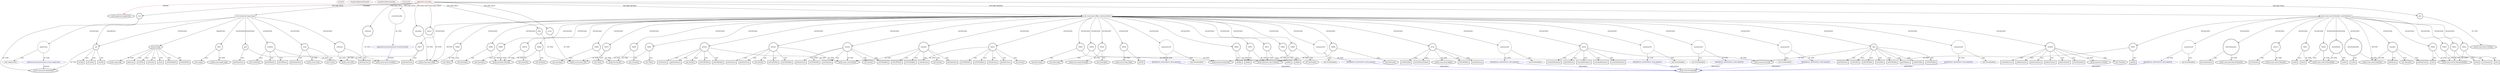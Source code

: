 digraph {
baseInfo[graphId=737,category="extension_graph",isAnonymous=false,possibleRelation=true]
frameworkRelatedTypesInfo[0="javafx.application.Application"]
possibleCollaborationsInfo[0="737~CLIENT_METHOD_DECLARATION-INSTANTIATION-~javafx.application.Application ~javafx.event.EventHandler ~false~true",1="737~FIELD_DECLARATION-~javafx.application.Application ~javafx.scene.layout.StackPane ~false~false",2="737~OVERRIDING_METHOD_DECLARATION-INSTANTIATION-~javafx.application.Application ~javafx.scene.layout.BorderPane ~false~false"]
locationInfo[projectName="KraiZeur-library",filePath="/KraiZeur-library/library-master/src/application/main/Main.java",contextSignature="Main",graphId="737"]
0[label="application.main.Main",vertexType="ROOT_CLIENT_CLASS_DECLARATION",isFrameworkType=false,color=red]
1[label="javafx.application.Application",vertexType="FRAMEWORK_CLASS_TYPE",isFrameworkType=true,peripheries=2]
2[label="arrow",vertexType="FIELD_DECLARATION",isFrameworkType=true,peripheries=2,shape=circle]
3[label="javafx.scene.layout.VBox",vertexType="FRAMEWORK_CLASS_TYPE",isFrameworkType=true,peripheries=2]
4[label="grid",vertexType="FIELD_DECLARATION",isFrameworkType=true,peripheries=2,shape=circle]
5[label="javafx.scene.layout.GridPane",vertexType="FRAMEWORK_CLASS_TYPE",isFrameworkType=true,peripheries=2]
6[label="lateral",vertexType="FIELD_DECLARATION",isFrameworkType=true,peripheries=2,shape=circle]
7[label="javafx.scene.layout.HBox",vertexType="FRAMEWORK_CLASS_TYPE",isFrameworkType=true,peripheries=2]
8[label="lateralBar",vertexType="FIELD_DECLARATION",isFrameworkType=true,peripheries=2,shape=circle]
10[label="root",vertexType="FIELD_DECLARATION",isFrameworkType=true,peripheries=2,shape=circle]
11[label="javafx.scene.layout.BorderPane",vertexType="FRAMEWORK_CLASS_TYPE",isFrameworkType=true,peripheries=2]
12[label="rootStack",vertexType="FIELD_DECLARATION",isFrameworkType=true,peripheries=2,shape=circle]
13[label="javafx.scene.layout.StackPane",vertexType="FRAMEWORK_CLASS_TYPE",isFrameworkType=true,peripheries=2]
14[label="screenController",vertexType="FIELD_DECLARATION",isFrameworkType=false,shape=circle]
15[label="application.presentationLayer.ScreensController",vertexType="REFERENCE_CLIENT_CLASS_DECLARATION",isFrameworkType=false,color=blue]
17[label="vBox",vertexType="FIELD_DECLARATION",isFrameworkType=true,peripheries=2,shape=circle]
19[label="void start(javafx.stage.Stage)",vertexType="OVERRIDING_METHOD_DECLARATION",isFrameworkType=false,shape=box]
20[label="primaryStage",vertexType="PARAMETER_DECLARATION",isFrameworkType=true,peripheries=2]
21[label="javafx.stage.Stage",vertexType="FRAMEWORK_CLASS_TYPE",isFrameworkType=true,peripheries=2]
23[label="getIcons()",vertexType="INSIDE_CALL",isFrameworkType=true,peripheries=2,shape=box]
25[label="VAR1",vertexType="VARIABLE_EXPRESION",isFrameworkType=true,peripheries=2,shape=circle]
26[label="javafx.scene.image.Image",vertexType="FRAMEWORK_CLASS_TYPE",isFrameworkType=true,peripheries=2]
24[label="new Image()",vertexType="CONSTRUCTOR_CALL",isFrameworkType=true,peripheries=2]
28[label="setTitle()",vertexType="INSIDE_CALL",isFrameworkType=true,peripheries=2,shape=box]
30[label="setMinHeight()",vertexType="INSIDE_CALL",isFrameworkType=true,peripheries=2,shape=box]
32[label="setMinWidth()",vertexType="INSIDE_CALL",isFrameworkType=true,peripheries=2,shape=box]
33[label="rootStack",vertexType="VARIABLE_EXPRESION",isFrameworkType=true,peripheries=2,shape=circle]
35[label="javafx.scene.Node",vertexType="FRAMEWORK_CLASS_TYPE",isFrameworkType=true,peripheries=2]
34[label="getStyleClass()",vertexType="INSIDE_CALL",isFrameworkType=true,peripheries=2,shape=box]
36[label="grid",vertexType="VARIABLE_EXPRESION",isFrameworkType=true,peripheries=2,shape=circle]
37[label="getStyleClass()",vertexType="INSIDE_CALL",isFrameworkType=true,peripheries=2,shape=box]
39[label="root",vertexType="VARIABLE_EXPRESION",isFrameworkType=true,peripheries=2,shape=circle]
40[label="setTop()",vertexType="INSIDE_CALL",isFrameworkType=true,peripheries=2,shape=box]
43[label="setCenter()",vertexType="INSIDE_CALL",isFrameworkType=true,peripheries=2,shape=box]
45[label="setLeft()",vertexType="INSIDE_CALL",isFrameworkType=true,peripheries=2,shape=box]
47[label="loginScreen",vertexType="VARIABLE_EXPRESION",isFrameworkType=false,shape=circle]
48[label="application.presentationLayer.screens.LoginScreen",vertexType="REFERENCE_CLIENT_CLASS_DECLARATION",isFrameworkType=false,color=blue]
46[label="new LoginScreen()",vertexType="CONSTRUCTOR_CALL",isFrameworkType=false]
51[label="stckPane",vertexType="VARIABLE_EXPRESION",isFrameworkType=true,peripheries=2,shape=circle]
50[label="new StackPane()",vertexType="CONSTRUCTOR_CALL",isFrameworkType=true,peripheries=2]
54[label="getChildren()",vertexType="INSIDE_CALL",isFrameworkType=true,peripheries=2,shape=box]
56[label="getChildren()",vertexType="INSIDE_CALL",isFrameworkType=true,peripheries=2,shape=box]
58[label="scene",vertexType="VARIABLE_EXPRESION",isFrameworkType=true,peripheries=2,shape=circle]
59[label="javafx.scene.Scene",vertexType="FRAMEWORK_CLASS_TYPE",isFrameworkType=true,peripheries=2]
57[label="new Scene()",vertexType="CONSTRUCTOR_CALL",isFrameworkType=true,peripheries=2]
61[label="getStylesheets()",vertexType="INSIDE_CALL",isFrameworkType=true,peripheries=2,shape=box]
63[label="setScene()",vertexType="INSIDE_CALL",isFrameworkType=true,peripheries=2,shape=box]
65[label="show()",vertexType="INSIDE_CALL",isFrameworkType=true,peripheries=2,shape=box]
66[label="javafx.scene.control.MenuBar createTopMenu()",vertexType="CLIENT_METHOD_DECLARATION",isFrameworkType=false,shape=box]
67[label="javafx.scene.control.MenuBar",vertexType="FRAMEWORK_CLASS_TYPE",isFrameworkType=true,peripheries=2]
69[label="menuBar",vertexType="VARIABLE_EXPRESION",isFrameworkType=true,peripheries=2,shape=circle]
68[label="new MenuBar()",vertexType="CONSTRUCTOR_CALL",isFrameworkType=true,peripheries=2]
72[label="getStyleClass()",vertexType="INSIDE_CALL",isFrameworkType=true,peripheries=2,shape=box]
73[label="VAR20",vertexType="VARIABLE_EXPRESION",isFrameworkType=true,peripheries=2,shape=circle]
75[label="javafx.scene.control.MenuItemBuilder",vertexType="FRAMEWORK_CLASS_TYPE",isFrameworkType=true,peripheries=2]
74[label="build()",vertexType="INSIDE_CALL",isFrameworkType=true,peripheries=2,shape=box]
76[label="VAR21",vertexType="VARIABLE_EXPRESION",isFrameworkType=true,peripheries=2,shape=circle]
77[label="accelerator()",vertexType="INSIDE_CALL",isFrameworkType=true,peripheries=2,shape=box]
79[label="VAR22",vertexType="VARIABLE_EXPRESION",isFrameworkType=true,peripheries=2,shape=circle]
80[label="text()",vertexType="INSIDE_CALL",isFrameworkType=true,peripheries=2,shape=box]
82[label="MenuItemBuilder",vertexType="VARIABLE_EXPRESION",isFrameworkType=true,peripheries=2,shape=circle]
83[label="create()",vertexType="INSIDE_CALL",isFrameworkType=true,peripheries=2,shape=box]
85[label="KeyCombination",vertexType="VARIABLE_EXPRESION",isFrameworkType=true,peripheries=2,shape=circle]
87[label="javafx.scene.input.KeyCombination",vertexType="FRAMEWORK_CLASS_TYPE",isFrameworkType=true,peripheries=2]
86[label="keyCombination()",vertexType="INSIDE_CALL",isFrameworkType=true,peripheries=2,shape=box]
88[label="menu13",vertexType="VARIABLE_EXPRESION",isFrameworkType=true,peripheries=2,shape=circle]
90[label="javafx.scene.control.MenuItem",vertexType="FRAMEWORK_CLASS_TYPE",isFrameworkType=true,peripheries=2]
89[label="setOnAction()",vertexType="INSIDE_CALL",isFrameworkType=true,peripheries=2,shape=box]
92[label="anonymous26",vertexType="VARIABLE_EXPRESION",isFrameworkType=false,shape=circle]
93[label="REFERENCE_ANONYMOUS_DECLARATION",vertexType="REFERENCE_ANONYMOUS_DECLARATION",isFrameworkType=false,color=blue]
94[label="javafx.event.EventHandler",vertexType="FRAMEWORK_INTERFACE_TYPE",isFrameworkType=true,peripheries=2]
91[label="new EventHandler()",vertexType="CONSTRUCTOR_CALL",isFrameworkType=false]
95[label="VAR27",vertexType="VARIABLE_EXPRESION",isFrameworkType=true,peripheries=2,shape=circle]
97[label="javafx.scene.control.MenuBuilder",vertexType="FRAMEWORK_CLASS_TYPE",isFrameworkType=true,peripheries=2]
96[label="build()",vertexType="INSIDE_CALL",isFrameworkType=true,peripheries=2,shape=box]
98[label="VAR28",vertexType="VARIABLE_EXPRESION",isFrameworkType=true,peripheries=2,shape=circle]
99[label="items()",vertexType="INSIDE_CALL",isFrameworkType=true,peripheries=2,shape=box]
101[label="VAR29",vertexType="VARIABLE_EXPRESION",isFrameworkType=true,peripheries=2,shape=circle]
102[label="text()",vertexType="INSIDE_CALL",isFrameworkType=true,peripheries=2,shape=box]
104[label="MenuBuilder",vertexType="VARIABLE_EXPRESION",isFrameworkType=true,peripheries=2,shape=circle]
105[label="create()",vertexType="INSIDE_CALL",isFrameworkType=true,peripheries=2,shape=box]
107[label="VAR31",vertexType="VARIABLE_EXPRESION",isFrameworkType=true,peripheries=2,shape=circle]
109[label="javafx.collections.ObservableList",vertexType="FRAMEWORK_INTERFACE_TYPE",isFrameworkType=true,peripheries=2]
108[label="addAll()",vertexType="INSIDE_CALL",isFrameworkType=true,peripheries=2,shape=box]
111[label="getMenus()",vertexType="INSIDE_CALL",isFrameworkType=true,peripheries=2,shape=box]
112[label="javafx.scene.layout.HBox createLateralBar()",vertexType="CLIENT_METHOD_DECLARATION",isFrameworkType=false,shape=box]
115[label="button",vertexType="VARIABLE_EXPRESION",isFrameworkType=true,peripheries=2,shape=circle]
116[label="javafx.scene.control.Button",vertexType="FRAMEWORK_CLASS_TYPE",isFrameworkType=true,peripheries=2]
114[label="new Button()",vertexType="CONSTRUCTOR_CALL",isFrameworkType=true,peripheries=2]
118[label="setPrefWidth()",vertexType="INSIDE_CALL",isFrameworkType=true,peripheries=2,shape=box]
120[label="setPrefHeight()",vertexType="INSIDE_CALL",isFrameworkType=true,peripheries=2,shape=box]
122[label="VAR36",vertexType="VARIABLE_EXPRESION",isFrameworkType=true,peripheries=2,shape=circle]
123[label="javafx.scene.shape.Rectangle",vertexType="FRAMEWORK_CLASS_TYPE",isFrameworkType=true,peripheries=2]
121[label="new Rectangle()",vertexType="CONSTRUCTOR_CALL",isFrameworkType=true,peripheries=2]
124[label="VAR37",vertexType="VARIABLE_EXPRESION",isFrameworkType=true,peripheries=2,shape=circle]
125[label="getStyleClass()",vertexType="INSIDE_CALL",isFrameworkType=true,peripheries=2,shape=box]
127[label="VAR38",vertexType="VARIABLE_EXPRESION",isFrameworkType=true,peripheries=2,shape=circle]
129[label="javafx.scene.shape.Shape",vertexType="FRAMEWORK_CLASS_TYPE",isFrameworkType=true,peripheries=2]
128[label="setFill()",vertexType="INSIDE_CALL",isFrameworkType=true,peripheries=2,shape=box]
131[label="button2",vertexType="VARIABLE_EXPRESION",isFrameworkType=true,peripheries=2,shape=circle]
130[label="new Button()",vertexType="CONSTRUCTOR_CALL",isFrameworkType=true,peripheries=2]
134[label="setPrefWidth()",vertexType="INSIDE_CALL",isFrameworkType=true,peripheries=2,shape=box]
136[label="setPrefHeight()",vertexType="INSIDE_CALL",isFrameworkType=true,peripheries=2,shape=box]
138[label="setOnAction()",vertexType="INSIDE_CALL",isFrameworkType=true,peripheries=2,shape=box]
140[label="anonymous43",vertexType="VARIABLE_EXPRESION",isFrameworkType=false,shape=circle]
141[label="REFERENCE_ANONYMOUS_DECLARATION",vertexType="REFERENCE_ANONYMOUS_DECLARATION",isFrameworkType=false,color=blue]
139[label="new EventHandler()",vertexType="CONSTRUCTOR_CALL",isFrameworkType=false]
144[label="setOnAction()",vertexType="INSIDE_CALL",isFrameworkType=true,peripheries=2,shape=box]
146[label="anonymous45",vertexType="VARIABLE_EXPRESION",isFrameworkType=false,shape=circle]
147[label="REFERENCE_ANONYMOUS_DECLARATION",vertexType="REFERENCE_ANONYMOUS_DECLARATION",isFrameworkType=false,color=blue]
145[label="new EventHandler()",vertexType="CONSTRUCTOR_CALL",isFrameworkType=false]
150[label="button3",vertexType="VARIABLE_EXPRESION",isFrameworkType=true,peripheries=2,shape=circle]
149[label="new Button()",vertexType="CONSTRUCTOR_CALL",isFrameworkType=true,peripheries=2]
153[label="setPrefWidth()",vertexType="INSIDE_CALL",isFrameworkType=true,peripheries=2,shape=box]
155[label="setPrefHeight()",vertexType="INSIDE_CALL",isFrameworkType=true,peripheries=2,shape=box]
157[label="setOnAction()",vertexType="INSIDE_CALL",isFrameworkType=true,peripheries=2,shape=box]
159[label="anonymous50",vertexType="VARIABLE_EXPRESION",isFrameworkType=false,shape=circle]
160[label="REFERENCE_ANONYMOUS_DECLARATION",vertexType="REFERENCE_ANONYMOUS_DECLARATION",isFrameworkType=false,color=blue]
158[label="new EventHandler()",vertexType="CONSTRUCTOR_CALL",isFrameworkType=false]
163[label="button4",vertexType="VARIABLE_EXPRESION",isFrameworkType=true,peripheries=2,shape=circle]
162[label="new Button()",vertexType="CONSTRUCTOR_CALL",isFrameworkType=true,peripheries=2]
166[label="setPrefWidth()",vertexType="INSIDE_CALL",isFrameworkType=true,peripheries=2,shape=box]
168[label="setPrefHeight()",vertexType="INSIDE_CALL",isFrameworkType=true,peripheries=2,shape=box]
170[label="setOnAction()",vertexType="INSIDE_CALL",isFrameworkType=true,peripheries=2,shape=box]
172[label="anonymous55",vertexType="VARIABLE_EXPRESION",isFrameworkType=false,shape=circle]
173[label="REFERENCE_ANONYMOUS_DECLARATION",vertexType="REFERENCE_ANONYMOUS_DECLARATION",isFrameworkType=false,color=blue]
171[label="new EventHandler()",vertexType="CONSTRUCTOR_CALL",isFrameworkType=false]
176[label="getStyleClass()",vertexType="INSIDE_CALL",isFrameworkType=true,peripheries=2,shape=box]
178[label="getStyleClass()",vertexType="INSIDE_CALL",isFrameworkType=true,peripheries=2,shape=box]
180[label="getStyleClass()",vertexType="INSIDE_CALL",isFrameworkType=true,peripheries=2,shape=box]
182[label="getStyleClass()",vertexType="INSIDE_CALL",isFrameworkType=true,peripheries=2,shape=box]
184[label="VAR60",vertexType="VARIABLE_EXPRESION",isFrameworkType=true,peripheries=2,shape=circle]
183[label="new HBox()",vertexType="CONSTRUCTOR_CALL",isFrameworkType=true,peripheries=2]
187[label="VAR61",vertexType="VARIABLE_EXPRESION",isFrameworkType=true,peripheries=2,shape=circle]
186[label="new VBox()",vertexType="CONSTRUCTOR_CALL",isFrameworkType=true,peripheries=2]
189[label="arrow",vertexType="VARIABLE_EXPRESION",isFrameworkType=true,peripheries=2,shape=circle]
191[label="javafx.scene.layout.Region",vertexType="FRAMEWORK_CLASS_TYPE",isFrameworkType=true,peripheries=2]
190[label="setPrefWidth()",vertexType="INSIDE_CALL",isFrameworkType=true,peripheries=2,shape=box]
193[label="getStyleClass()",vertexType="INSIDE_CALL",isFrameworkType=true,peripheries=2,shape=box]
195[label="homeBtn",vertexType="VARIABLE_EXPRESION",isFrameworkType=true,peripheries=2,shape=circle]
194[label="new Button()",vertexType="CONSTRUCTOR_CALL",isFrameworkType=true,peripheries=2]
198[label="getStyleClass()",vertexType="INSIDE_CALL",isFrameworkType=true,peripheries=2,shape=box]
200[label="setPrefWidth()",vertexType="INSIDE_CALL",isFrameworkType=true,peripheries=2,shape=box]
202[label="setPrefHeight()",vertexType="INSIDE_CALL",isFrameworkType=true,peripheries=2,shape=box]
204[label="setOnAction()",vertexType="INSIDE_CALL",isFrameworkType=true,peripheries=2,shape=box]
206[label="anonymous69",vertexType="VARIABLE_EXPRESION",isFrameworkType=false,shape=circle]
207[label="REFERENCE_ANONYMOUS_DECLARATION",vertexType="REFERENCE_ANONYMOUS_DECLARATION",isFrameworkType=false,color=blue]
205[label="new EventHandler()",vertexType="CONSTRUCTOR_CALL",isFrameworkType=false]
210[label="VAR70",vertexType="VARIABLE_EXPRESION",isFrameworkType=true,peripheries=2,shape=circle]
209[label="new VBox()",vertexType="CONSTRUCTOR_CALL",isFrameworkType=true,peripheries=2]
212[label="VAR71",vertexType="VARIABLE_EXPRESION",isFrameworkType=true,peripheries=2,shape=circle]
213[label="addAll()",vertexType="INSIDE_CALL",isFrameworkType=true,peripheries=2,shape=box]
215[label="vBox",vertexType="VARIABLE_EXPRESION",isFrameworkType=true,peripheries=2,shape=circle]
217[label="javafx.scene.layout.Pane",vertexType="FRAMEWORK_CLASS_TYPE",isFrameworkType=true,peripheries=2]
216[label="getChildren()",vertexType="INSIDE_CALL",isFrameworkType=true,peripheries=2,shape=box]
219[label="setMinWidth()",vertexType="INSIDE_CALL",isFrameworkType=true,peripheries=2,shape=box]
221[label="setMinWidth()",vertexType="INSIDE_CALL",isFrameworkType=true,peripheries=2,shape=box]
222[label="VAR75",vertexType="VARIABLE_EXPRESION",isFrameworkType=true,peripheries=2,shape=circle]
223[label="addAll()",vertexType="INSIDE_CALL",isFrameworkType=true,peripheries=2,shape=box]
225[label="lateral",vertexType="VARIABLE_EXPRESION",isFrameworkType=true,peripheries=2,shape=circle]
226[label="getChildren()",vertexType="INSIDE_CALL",isFrameworkType=true,peripheries=2,shape=box]
229[label="setPrefWidth()",vertexType="INSIDE_CALL",isFrameworkType=true,peripheries=2,shape=box]
231[label="getStyleClass()",vertexType="INSIDE_CALL",isFrameworkType=true,peripheries=2,shape=box]
233[label="setOnMouseClicked()",vertexType="INSIDE_CALL",isFrameworkType=true,peripheries=2,shape=box]
235[label="anonymous80",vertexType="VARIABLE_EXPRESION",isFrameworkType=false,shape=circle]
236[label="REFERENCE_ANONYMOUS_DECLARATION",vertexType="REFERENCE_ANONYMOUS_DECLARATION",isFrameworkType=false,color=blue]
234[label="new EventHandler()",vertexType="CONSTRUCTOR_CALL",isFrameworkType=false]
239[label="timeline",vertexType="VARIABLE_EXPRESION",isFrameworkType=true,peripheries=2,shape=circle]
240[label="javafx.animation.Timeline",vertexType="FRAMEWORK_CLASS_TYPE",isFrameworkType=true,peripheries=2]
238[label="new Timeline()",vertexType="CONSTRUCTOR_CALL",isFrameworkType=true,peripheries=2]
242[label="setAutoReverse()",vertexType="INSIDE_CALL",isFrameworkType=true,peripheries=2,shape=box]
243[label="VAR83",vertexType="VARIABLE_EXPRESION",isFrameworkType=true,peripheries=2,shape=circle]
244[label="addAll()",vertexType="INSIDE_CALL",isFrameworkType=true,peripheries=2,shape=box]
247[label="getKeyFrames()",vertexType="INSIDE_CALL",isFrameworkType=true,peripheries=2,shape=box]
249[label="VAR85",vertexType="VARIABLE_EXPRESION",isFrameworkType=true,peripheries=2,shape=circle]
250[label="javafx.animation.KeyFrame",vertexType="FRAMEWORK_CLASS_TYPE",isFrameworkType=true,peripheries=2]
248[label="new KeyFrame()",vertexType="CONSTRUCTOR_CALL",isFrameworkType=true,peripheries=2]
252[label="VAR86",vertexType="VARIABLE_EXPRESION",isFrameworkType=true,peripheries=2,shape=circle]
253[label="javafx.animation.KeyValue",vertexType="FRAMEWORK_CLASS_TYPE",isFrameworkType=true,peripheries=2]
251[label="new KeyValue()",vertexType="CONSTRUCTOR_CALL",isFrameworkType=true,peripheries=2]
255[label="translateXProperty()",vertexType="INSIDE_CALL",isFrameworkType=true,peripheries=2,shape=box]
257[label="VAR88",vertexType="VARIABLE_EXPRESION",isFrameworkType=true,peripheries=2,shape=circle]
256[label="new KeyFrame()",vertexType="CONSTRUCTOR_CALL",isFrameworkType=true,peripheries=2]
260[label="VAR89",vertexType="VARIABLE_EXPRESION",isFrameworkType=true,peripheries=2,shape=circle]
261[label="javafx.util.Duration",vertexType="FRAMEWORK_CLASS_TYPE",isFrameworkType=true,peripheries=2]
259[label="new Duration()",vertexType="CONSTRUCTOR_CALL",isFrameworkType=true,peripheries=2]
263[label="VAR90",vertexType="VARIABLE_EXPRESION",isFrameworkType=true,peripheries=2,shape=circle]
262[label="new KeyValue()",vertexType="CONSTRUCTOR_CALL",isFrameworkType=true,peripheries=2]
266[label="translateXProperty()",vertexType="INSIDE_CALL",isFrameworkType=true,peripheries=2,shape=box]
268[label="playFromStart()",vertexType="INSIDE_CALL",isFrameworkType=true,peripheries=2,shape=box]
269[label="VAR93",vertexType="VARIABLE_EXPRESION",isFrameworkType=true,peripheries=2,shape=circle]
270[label="addAll()",vertexType="INSIDE_CALL",isFrameworkType=true,peripheries=2,shape=box]
273[label="getKeyFrames()",vertexType="INSIDE_CALL",isFrameworkType=true,peripheries=2,shape=box]
275[label="VAR95",vertexType="VARIABLE_EXPRESION",isFrameworkType=true,peripheries=2,shape=circle]
274[label="new KeyFrame()",vertexType="CONSTRUCTOR_CALL",isFrameworkType=true,peripheries=2]
278[label="VAR96",vertexType="VARIABLE_EXPRESION",isFrameworkType=true,peripheries=2,shape=circle]
277[label="new KeyValue()",vertexType="CONSTRUCTOR_CALL",isFrameworkType=true,peripheries=2]
281[label="translateXProperty()",vertexType="INSIDE_CALL",isFrameworkType=true,peripheries=2,shape=box]
283[label="VAR98",vertexType="VARIABLE_EXPRESION",isFrameworkType=true,peripheries=2,shape=circle]
282[label="new KeyFrame()",vertexType="CONSTRUCTOR_CALL",isFrameworkType=true,peripheries=2]
286[label="VAR99",vertexType="VARIABLE_EXPRESION",isFrameworkType=true,peripheries=2,shape=circle]
285[label="new Duration()",vertexType="CONSTRUCTOR_CALL",isFrameworkType=true,peripheries=2]
289[label="VAR100",vertexType="VARIABLE_EXPRESION",isFrameworkType=true,peripheries=2,shape=circle]
288[label="new KeyValue()",vertexType="CONSTRUCTOR_CALL",isFrameworkType=true,peripheries=2]
292[label="translateXProperty()",vertexType="INSIDE_CALL",isFrameworkType=true,peripheries=2,shape=box]
294[label="playFromStart()",vertexType="INSIDE_CALL",isFrameworkType=true,peripheries=2,shape=box]
296[label="setOnFinished()",vertexType="INSIDE_CALL",isFrameworkType=true,peripheries=2,shape=box]
298[label="anonymous104",vertexType="VARIABLE_EXPRESION",isFrameworkType=false,shape=circle]
299[label="REFERENCE_ANONYMOUS_DECLARATION",vertexType="REFERENCE_ANONYMOUS_DECLARATION",isFrameworkType=false,color=blue]
297[label="new EventHandler()",vertexType="CONSTRUCTOR_CALL",isFrameworkType=false]
302[label="setVisible()",vertexType="INSIDE_CALL",isFrameworkType=true,peripheries=2,shape=box]
304[label="setPrefWidth()",vertexType="INSIDE_CALL",isFrameworkType=true,peripheries=2,shape=box]
306[label="setVisible()",vertexType="INSIDE_CALL",isFrameworkType=true,peripheries=2,shape=box]
308[label="setPrefWidth()",vertexType="INSIDE_CALL",isFrameworkType=true,peripheries=2,shape=box]
0->1[label="EXTEND",color=red]
0->2[label="DECLARE_FIELD"]
2->3[label="OF_TYPE"]
0->4[label="DECLARE_FIELD"]
4->5[label="OF_TYPE"]
0->6[label="DECLARE_FIELD"]
6->7[label="OF_TYPE"]
0->8[label="DECLARE_FIELD"]
8->7[label="OF_TYPE"]
0->10[label="DECLARE_FIELD"]
10->11[label="OF_TYPE"]
0->12[label="DECLARE_FIELD"]
12->13[label="OF_TYPE"]
0->14[label="DECLARE_FIELD"]
15->13[label="EXTEND",color=blue]
14->15[label="OF_TYPE"]
0->17[label="DECLARE_FIELD"]
17->3[label="OF_TYPE"]
0->19[label="OVERRIDE"]
20->21[label="OF_TYPE"]
19->20[label="PARAMETER"]
20->23[label="CALL"]
19->25[label="INSTANTIATE"]
25->26[label="OF_TYPE"]
25->24[label="CALL"]
20->28[label="CALL"]
20->30[label="CALL"]
20->32[label="CALL"]
19->33[label="INSTANTIATE"]
33->35[label="OF_TYPE"]
33->34[label="CALL"]
19->36[label="INSTANTIATE"]
36->35[label="OF_TYPE"]
36->37[label="CALL"]
19->39[label="INSTANTIATE"]
10->39[label="REFERENCE"]
39->11[label="OF_TYPE"]
39->40[label="CALL"]
39->43[label="CALL"]
39->45[label="CALL"]
19->47[label="INSTANTIATE"]
48->11[label="EXTEND",color=blue]
47->48[label="OF_TYPE"]
47->46[label="CALL"]
19->51[label="INSTANTIATE"]
51->13[label="OF_TYPE"]
51->50[label="CALL"]
51->54[label="CALL"]
51->56[label="CALL"]
19->58[label="INSTANTIATE"]
58->59[label="OF_TYPE"]
58->57[label="CALL"]
58->61[label="CALL"]
20->63[label="CALL"]
20->65[label="CALL"]
0->66[label="DECLARE_METHOD"]
66->67[label="RETURN"]
66->69[label="INSTANTIATE"]
69->67[label="OF_TYPE"]
69->68[label="CALL"]
69->72[label="CALL"]
66->73[label="INSTANTIATE"]
73->75[label="OF_TYPE"]
73->74[label="CALL"]
66->76[label="INSTANTIATE"]
76->75[label="OF_TYPE"]
76->77[label="CALL"]
66->79[label="INSTANTIATE"]
79->75[label="OF_TYPE"]
79->80[label="CALL"]
66->82[label="INSTANTIATE"]
82->75[label="OF_TYPE"]
82->83[label="CALL"]
66->85[label="INSTANTIATE"]
85->87[label="OF_TYPE"]
85->86[label="CALL"]
66->88[label="INSTANTIATE"]
88->90[label="OF_TYPE"]
88->89[label="CALL"]
66->92[label="INSTANTIATE"]
93->94[label="IMPLEMENT",color=blue]
92->93[label="OF_TYPE"]
92->91[label="CALL"]
66->95[label="INSTANTIATE"]
95->97[label="OF_TYPE"]
95->96[label="CALL"]
66->98[label="INSTANTIATE"]
98->97[label="OF_TYPE"]
98->99[label="CALL"]
66->101[label="INSTANTIATE"]
101->75[label="OF_TYPE"]
101->102[label="CALL"]
66->104[label="INSTANTIATE"]
104->97[label="OF_TYPE"]
104->105[label="CALL"]
66->107[label="INSTANTIATE"]
107->109[label="OF_TYPE"]
107->108[label="CALL"]
69->111[label="CALL"]
0->112[label="DECLARE_METHOD"]
112->7[label="RETURN"]
112->115[label="INSTANTIATE"]
115->116[label="OF_TYPE"]
115->114[label="CALL"]
115->118[label="CALL"]
115->120[label="CALL"]
112->122[label="INSTANTIATE"]
122->123[label="OF_TYPE"]
122->121[label="CALL"]
112->124[label="INSTANTIATE"]
124->35[label="OF_TYPE"]
124->125[label="CALL"]
112->127[label="INSTANTIATE"]
127->129[label="OF_TYPE"]
127->128[label="CALL"]
112->131[label="INSTANTIATE"]
131->116[label="OF_TYPE"]
131->130[label="CALL"]
131->134[label="CALL"]
131->136[label="CALL"]
115->138[label="CALL"]
112->140[label="INSTANTIATE"]
141->94[label="IMPLEMENT",color=blue]
140->141[label="OF_TYPE"]
140->139[label="CALL"]
131->144[label="CALL"]
112->146[label="INSTANTIATE"]
147->94[label="IMPLEMENT",color=blue]
146->147[label="OF_TYPE"]
146->145[label="CALL"]
112->150[label="INSTANTIATE"]
150->116[label="OF_TYPE"]
150->149[label="CALL"]
150->153[label="CALL"]
150->155[label="CALL"]
150->157[label="CALL"]
112->159[label="INSTANTIATE"]
160->94[label="IMPLEMENT",color=blue]
159->160[label="OF_TYPE"]
159->158[label="CALL"]
112->163[label="INSTANTIATE"]
163->116[label="OF_TYPE"]
163->162[label="CALL"]
163->166[label="CALL"]
163->168[label="CALL"]
163->170[label="CALL"]
112->172[label="INSTANTIATE"]
173->94[label="IMPLEMENT",color=blue]
172->173[label="OF_TYPE"]
172->171[label="CALL"]
163->176[label="CALL"]
150->178[label="CALL"]
115->180[label="CALL"]
131->182[label="CALL"]
112->184[label="INSTANTIATE"]
184->7[label="OF_TYPE"]
184->183[label="CALL"]
112->187[label="INSTANTIATE"]
187->3[label="OF_TYPE"]
187->186[label="CALL"]
112->189[label="INSTANTIATE"]
189->191[label="OF_TYPE"]
189->190[label="CALL"]
189->193[label="CALL"]
112->195[label="INSTANTIATE"]
195->116[label="OF_TYPE"]
195->194[label="CALL"]
195->198[label="CALL"]
195->200[label="CALL"]
195->202[label="CALL"]
195->204[label="CALL"]
112->206[label="INSTANTIATE"]
207->94[label="IMPLEMENT",color=blue]
206->207[label="OF_TYPE"]
206->205[label="CALL"]
112->210[label="INSTANTIATE"]
210->3[label="OF_TYPE"]
210->209[label="CALL"]
112->212[label="INSTANTIATE"]
212->109[label="OF_TYPE"]
212->213[label="CALL"]
112->215[label="INSTANTIATE"]
215->217[label="OF_TYPE"]
215->216[label="CALL"]
189->219[label="CALL"]
215->221[label="CALL"]
112->222[label="INSTANTIATE"]
222->109[label="OF_TYPE"]
222->223[label="CALL"]
112->225[label="INSTANTIATE"]
225->217[label="OF_TYPE"]
225->226[label="CALL"]
215->229[label="CALL"]
215->231[label="CALL"]
189->233[label="CALL"]
112->235[label="INSTANTIATE"]
236->94[label="IMPLEMENT",color=blue]
235->236[label="OF_TYPE"]
235->234[label="CALL"]
112->239[label="INSTANTIATE"]
239->240[label="OF_TYPE"]
239->238[label="CALL"]
239->242[label="CALL"]
112->243[label="INSTANTIATE"]
243->109[label="OF_TYPE"]
243->244[label="CALL"]
239->247[label="CALL"]
112->249[label="INSTANTIATE"]
249->250[label="OF_TYPE"]
249->248[label="CALL"]
112->252[label="INSTANTIATE"]
252->253[label="OF_TYPE"]
252->251[label="CALL"]
225->255[label="CALL"]
112->257[label="INSTANTIATE"]
257->250[label="OF_TYPE"]
257->256[label="CALL"]
112->260[label="INSTANTIATE"]
260->261[label="OF_TYPE"]
260->259[label="CALL"]
112->263[label="INSTANTIATE"]
263->253[label="OF_TYPE"]
263->262[label="CALL"]
225->266[label="CALL"]
239->268[label="CALL"]
112->269[label="INSTANTIATE"]
269->109[label="OF_TYPE"]
269->270[label="CALL"]
239->273[label="CALL"]
112->275[label="INSTANTIATE"]
275->250[label="OF_TYPE"]
275->274[label="CALL"]
112->278[label="INSTANTIATE"]
278->253[label="OF_TYPE"]
278->277[label="CALL"]
225->281[label="CALL"]
112->283[label="INSTANTIATE"]
283->250[label="OF_TYPE"]
283->282[label="CALL"]
112->286[label="INSTANTIATE"]
286->261[label="OF_TYPE"]
286->285[label="CALL"]
112->289[label="INSTANTIATE"]
289->253[label="OF_TYPE"]
289->288[label="CALL"]
225->292[label="CALL"]
239->294[label="CALL"]
239->296[label="CALL"]
112->298[label="INSTANTIATE"]
299->94[label="IMPLEMENT",color=blue]
298->299[label="OF_TYPE"]
298->297[label="CALL"]
215->302[label="CALL"]
215->304[label="CALL"]
215->306[label="CALL"]
215->308[label="CALL"]
}
